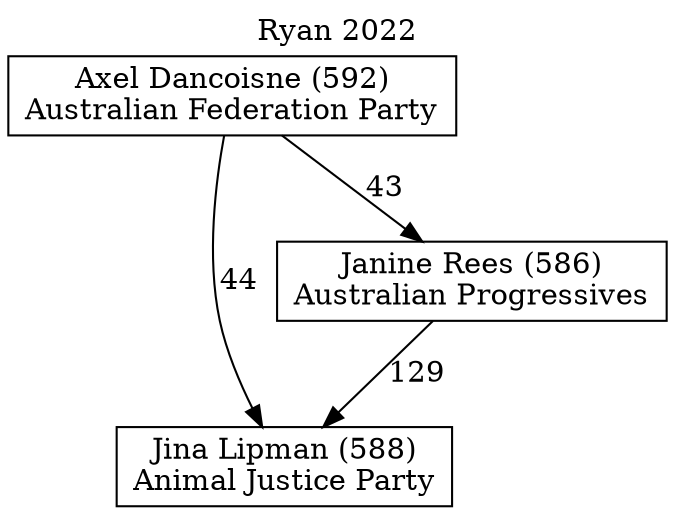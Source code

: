 // House preference flow
digraph "Jina Lipman (588)_Ryan_2022" {
	graph [label="Ryan 2022" labelloc=t mclimit=10]
	node [shape=box]
	"Jina Lipman (588)" [label="Jina Lipman (588)
Animal Justice Party"]
	"Janine Rees (586)" [label="Janine Rees (586)
Australian Progressives"]
	"Axel Dancoisne (592)" [label="Axel Dancoisne (592)
Australian Federation Party"]
	"Janine Rees (586)" -> "Jina Lipman (588)" [label=129]
	"Axel Dancoisne (592)" -> "Janine Rees (586)" [label=43]
	"Axel Dancoisne (592)" -> "Jina Lipman (588)" [label=44]
}
